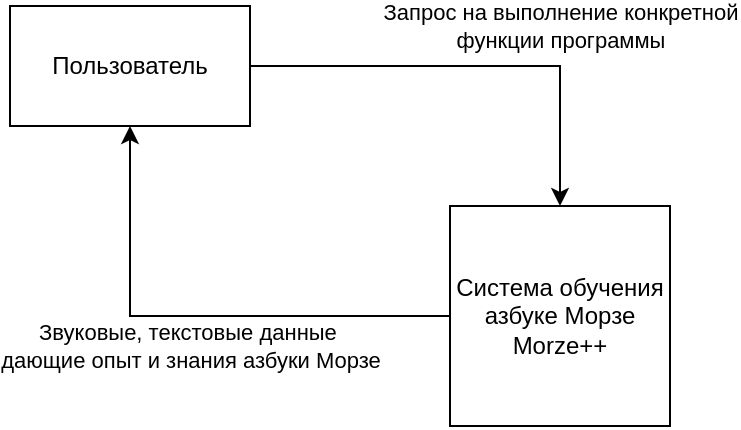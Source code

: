 <mxfile version="13.2.4" type="device"><diagram id="cxNmcid0kf0G4tQ20djU" name="Page-1"><mxGraphModel dx="868" dy="468" grid="1" gridSize="10" guides="1" tooltips="1" connect="1" arrows="1" fold="1" page="1" pageScale="1" pageWidth="850" pageHeight="1100" math="0" shadow="0"><root><mxCell id="0"/><mxCell id="1" parent="0"/><mxCell id="pNPL4TC7fJFDxRHofZKd-4" style="edgeStyle=orthogonalEdgeStyle;rounded=0;orthogonalLoop=1;jettySize=auto;html=1;exitX=0;exitY=0.5;exitDx=0;exitDy=0;" edge="1" parent="1" source="pNPL4TC7fJFDxRHofZKd-1" target="pNPL4TC7fJFDxRHofZKd-2"><mxGeometry relative="1" as="geometry"/></mxCell><mxCell id="pNPL4TC7fJFDxRHofZKd-5" value="Звуковые, текстовые данные&amp;nbsp;&lt;br&gt;дающие опыт и знания азбуки Морзе" style="edgeLabel;html=1;align=center;verticalAlign=middle;resizable=0;points=[];" vertex="1" connectable="0" parent="pNPL4TC7fJFDxRHofZKd-4"><mxGeometry x="0.082" y="1" relative="1" as="geometry"><mxPoint x="8" y="14" as="offset"/></mxGeometry></mxCell><mxCell id="pNPL4TC7fJFDxRHofZKd-1" value="Система обучения азбуке Морзе&lt;br&gt;Morze++" style="whiteSpace=wrap;html=1;aspect=fixed;" vertex="1" parent="1"><mxGeometry x="330" y="160" width="110" height="110" as="geometry"/></mxCell><mxCell id="pNPL4TC7fJFDxRHofZKd-3" style="edgeStyle=orthogonalEdgeStyle;rounded=0;orthogonalLoop=1;jettySize=auto;html=1;exitX=1;exitY=0.5;exitDx=0;exitDy=0;" edge="1" parent="1" source="pNPL4TC7fJFDxRHofZKd-2" target="pNPL4TC7fJFDxRHofZKd-1"><mxGeometry relative="1" as="geometry"/></mxCell><mxCell id="pNPL4TC7fJFDxRHofZKd-6" value="Запрос на выполнение конкретной&lt;br&gt;функции программы" style="edgeLabel;html=1;align=center;verticalAlign=middle;resizable=0;points=[];" vertex="1" connectable="0" parent="pNPL4TC7fJFDxRHofZKd-3"><mxGeometry x="-0.156" y="-2" relative="1" as="geometry"><mxPoint x="60" y="-22" as="offset"/></mxGeometry></mxCell><mxCell id="pNPL4TC7fJFDxRHofZKd-2" value="Пользователь" style="rounded=0;whiteSpace=wrap;html=1;" vertex="1" parent="1"><mxGeometry x="110" y="60" width="120" height="60" as="geometry"/></mxCell></root></mxGraphModel></diagram></mxfile>